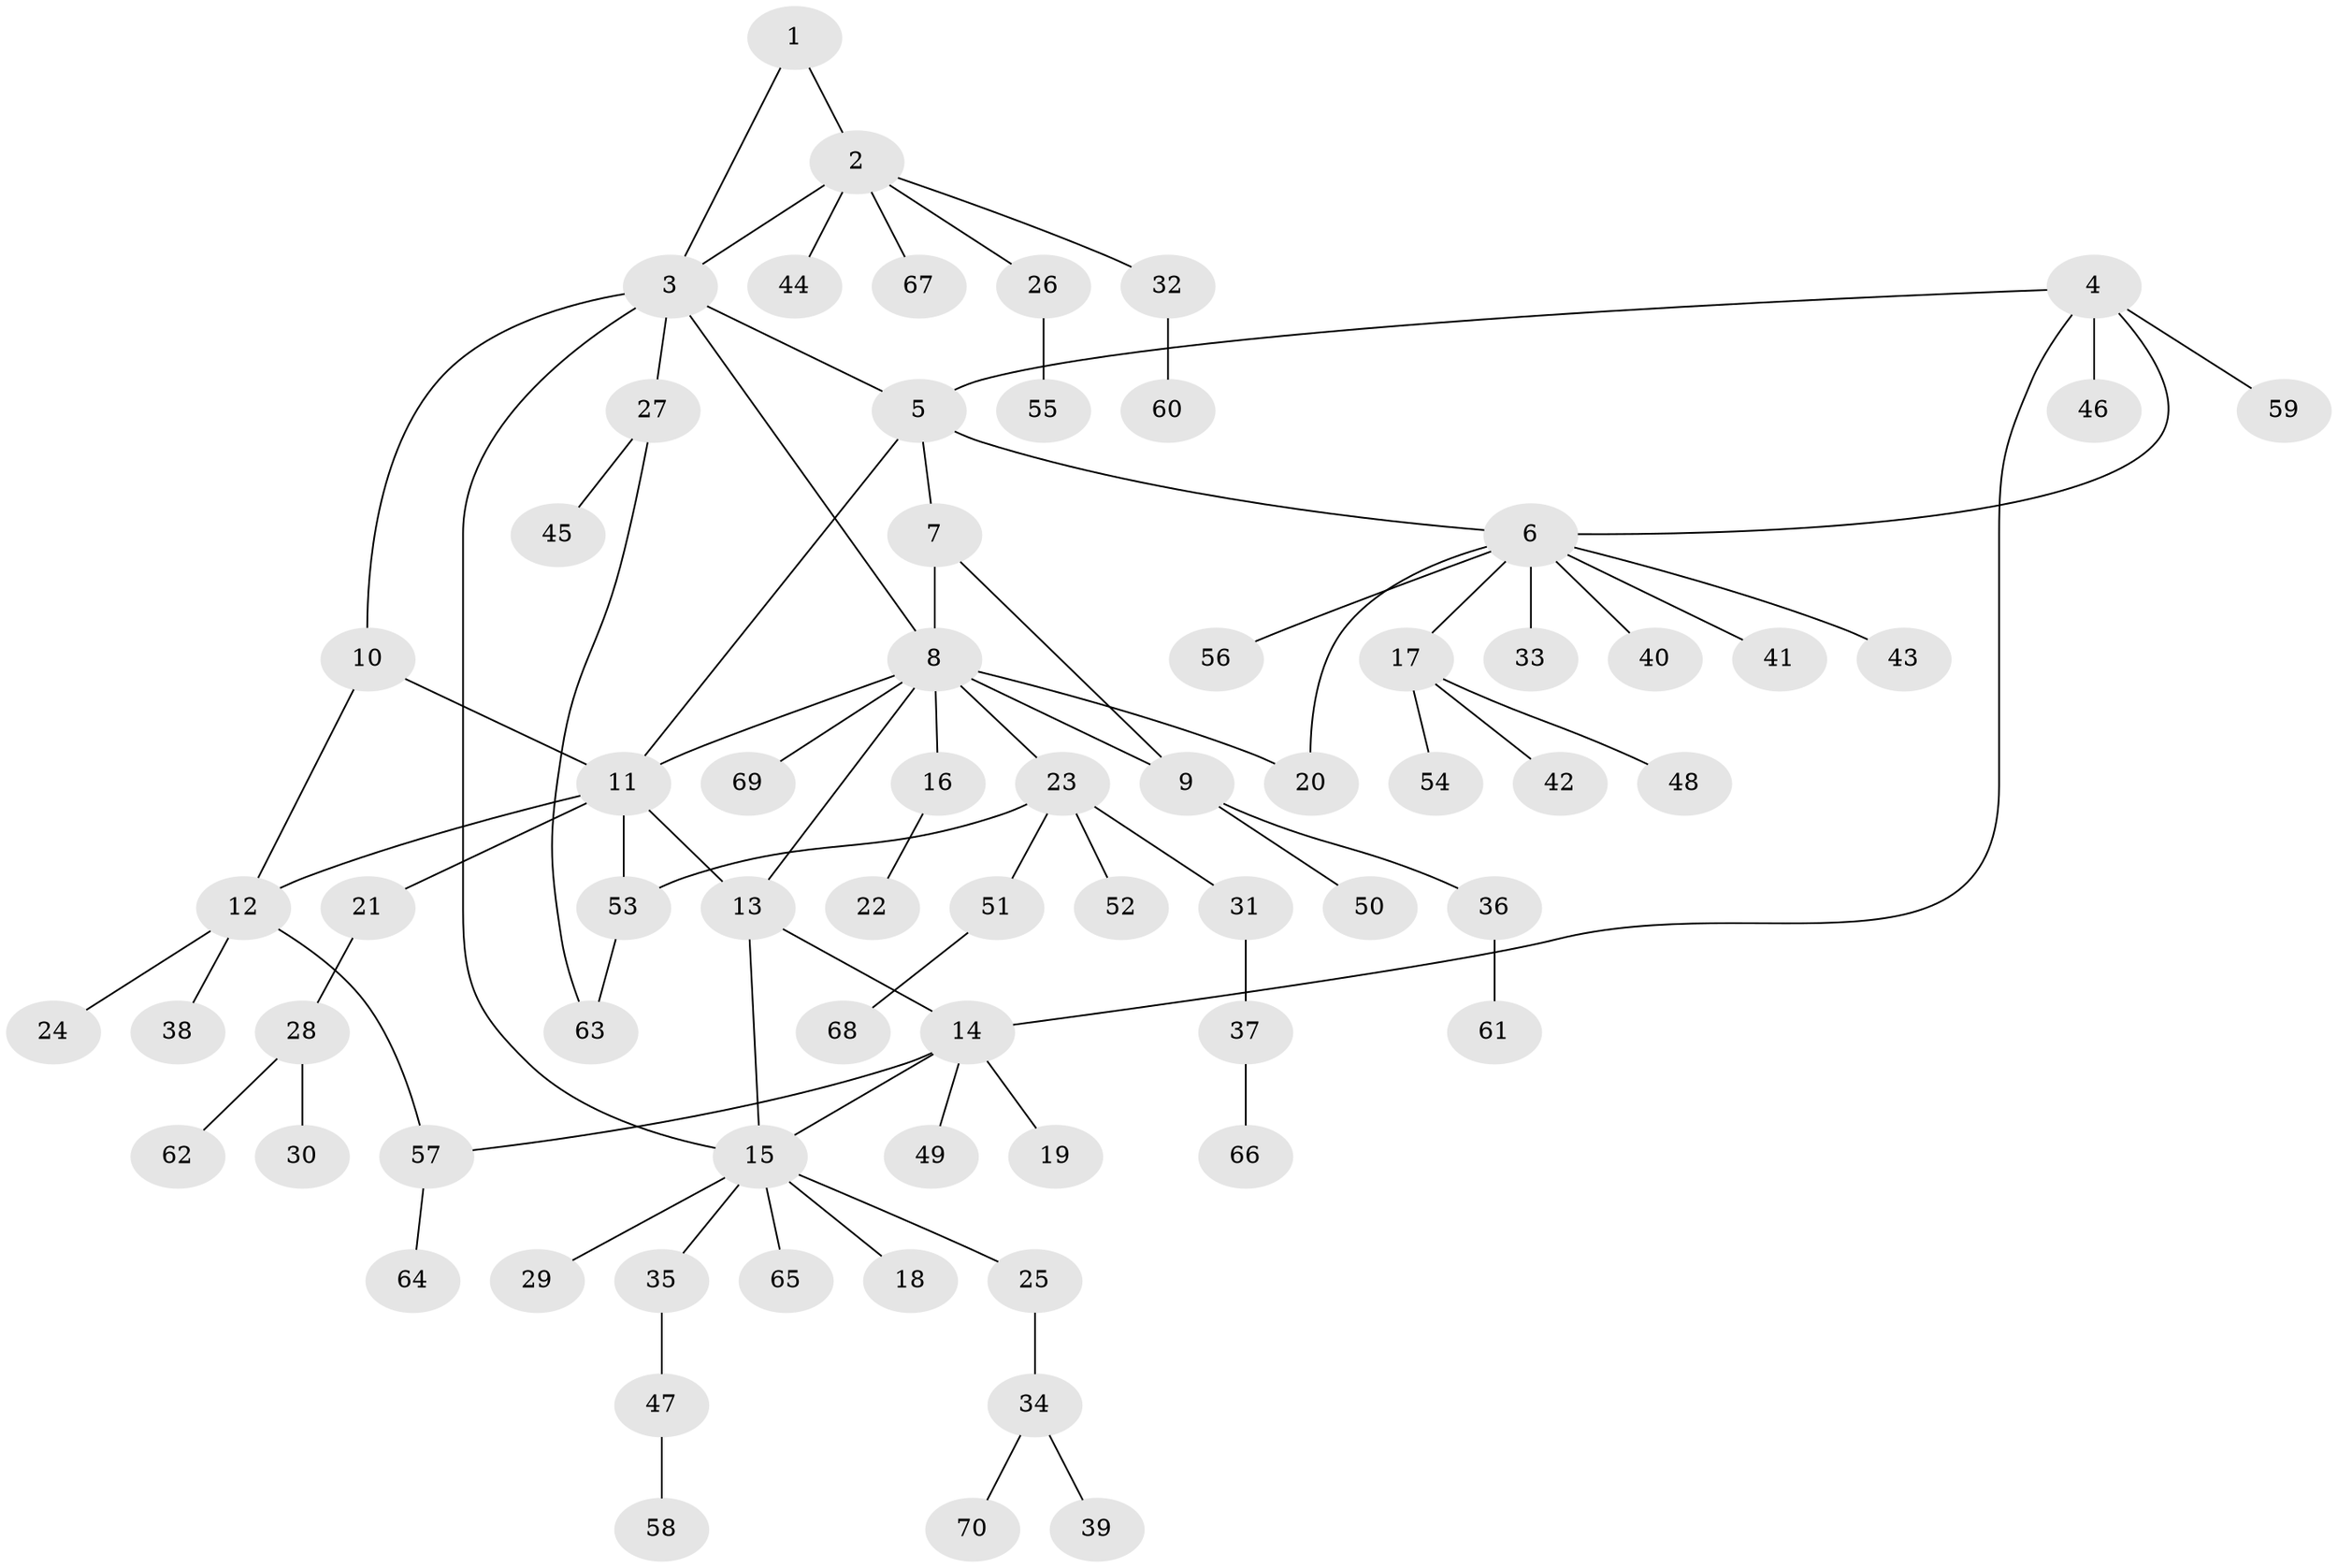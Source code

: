 // Generated by graph-tools (version 1.1) at 2025/26/03/09/25 03:26:39]
// undirected, 70 vertices, 84 edges
graph export_dot {
graph [start="1"]
  node [color=gray90,style=filled];
  1;
  2;
  3;
  4;
  5;
  6;
  7;
  8;
  9;
  10;
  11;
  12;
  13;
  14;
  15;
  16;
  17;
  18;
  19;
  20;
  21;
  22;
  23;
  24;
  25;
  26;
  27;
  28;
  29;
  30;
  31;
  32;
  33;
  34;
  35;
  36;
  37;
  38;
  39;
  40;
  41;
  42;
  43;
  44;
  45;
  46;
  47;
  48;
  49;
  50;
  51;
  52;
  53;
  54;
  55;
  56;
  57;
  58;
  59;
  60;
  61;
  62;
  63;
  64;
  65;
  66;
  67;
  68;
  69;
  70;
  1 -- 2;
  1 -- 3;
  2 -- 3;
  2 -- 26;
  2 -- 32;
  2 -- 44;
  2 -- 67;
  3 -- 5;
  3 -- 8;
  3 -- 10;
  3 -- 15;
  3 -- 27;
  4 -- 5;
  4 -- 6;
  4 -- 14;
  4 -- 46;
  4 -- 59;
  5 -- 6;
  5 -- 7;
  5 -- 11;
  6 -- 17;
  6 -- 20;
  6 -- 33;
  6 -- 40;
  6 -- 41;
  6 -- 43;
  6 -- 56;
  7 -- 8;
  7 -- 9;
  8 -- 9;
  8 -- 11;
  8 -- 13;
  8 -- 16;
  8 -- 20;
  8 -- 23;
  8 -- 69;
  9 -- 36;
  9 -- 50;
  10 -- 11;
  10 -- 12;
  11 -- 12;
  11 -- 13;
  11 -- 21;
  11 -- 53;
  12 -- 24;
  12 -- 38;
  12 -- 57;
  13 -- 14;
  13 -- 15;
  14 -- 15;
  14 -- 19;
  14 -- 49;
  14 -- 57;
  15 -- 18;
  15 -- 25;
  15 -- 29;
  15 -- 35;
  15 -- 65;
  16 -- 22;
  17 -- 42;
  17 -- 48;
  17 -- 54;
  21 -- 28;
  23 -- 31;
  23 -- 51;
  23 -- 52;
  23 -- 53;
  25 -- 34;
  26 -- 55;
  27 -- 45;
  27 -- 63;
  28 -- 30;
  28 -- 62;
  31 -- 37;
  32 -- 60;
  34 -- 39;
  34 -- 70;
  35 -- 47;
  36 -- 61;
  37 -- 66;
  47 -- 58;
  51 -- 68;
  53 -- 63;
  57 -- 64;
}
